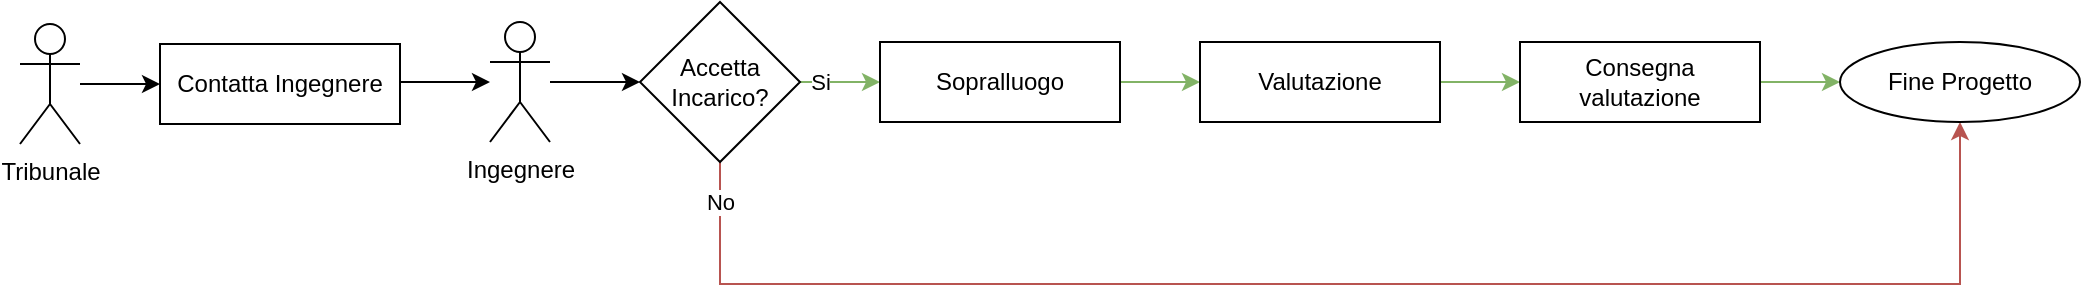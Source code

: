 <mxfile version="14.6.13" type="device"><diagram id="pNRjopo4yk9fHmNJWrH2" name="Pagina-1"><mxGraphModel dx="256" dy="158" grid="1" gridSize="10" guides="1" tooltips="1" connect="1" arrows="1" fold="1" page="1" pageScale="1" pageWidth="827" pageHeight="1169" math="0" shadow="0"><root><mxCell id="0"/><mxCell id="1" parent="0"/><mxCell id="0hbMnnoIoV3Oo_S4avbV-4" style="edgeStyle=orthogonalEdgeStyle;rounded=0;orthogonalLoop=1;jettySize=auto;html=1;" parent="1" source="0hbMnnoIoV3Oo_S4avbV-1" target="0hbMnnoIoV3Oo_S4avbV-15" edge="1"><mxGeometry relative="1" as="geometry"><mxPoint x="390" y="336" as="targetPoint"/></mxGeometry></mxCell><mxCell id="0hbMnnoIoV3Oo_S4avbV-1" value="Tribunale" style="shape=umlActor;verticalLabelPosition=bottom;verticalAlign=top;html=1;" parent="1" vertex="1"><mxGeometry x="330" y="311" width="30" height="60" as="geometry"/></mxCell><mxCell id="0hbMnnoIoV3Oo_S4avbV-9" style="edgeStyle=orthogonalEdgeStyle;rounded=0;orthogonalLoop=1;jettySize=auto;html=1;" parent="1" target="0hbMnnoIoV3Oo_S4avbV-8" edge="1"><mxGeometry relative="1" as="geometry"><mxPoint x="510" y="336" as="sourcePoint"/><Array as="points"><mxPoint x="510" y="340"/></Array></mxGeometry></mxCell><mxCell id="0hbMnnoIoV3Oo_S4avbV-16" style="edgeStyle=orthogonalEdgeStyle;rounded=0;orthogonalLoop=1;jettySize=auto;html=1;" parent="1" source="0hbMnnoIoV3Oo_S4avbV-8" target="0hbMnnoIoV3Oo_S4avbV-14" edge="1"><mxGeometry relative="1" as="geometry"/></mxCell><mxCell id="0hbMnnoIoV3Oo_S4avbV-8" value="Ingegnere" style="shape=umlActor;verticalLabelPosition=bottom;verticalAlign=top;html=1;" parent="1" vertex="1"><mxGeometry x="565" y="310" width="30" height="60" as="geometry"/></mxCell><mxCell id="0hbMnnoIoV3Oo_S4avbV-23" style="edgeStyle=orthogonalEdgeStyle;rounded=0;orthogonalLoop=1;jettySize=auto;html=1;fillColor=#f8cecc;strokeColor=#b85450;" parent="1" source="0hbMnnoIoV3Oo_S4avbV-14" target="0hbMnnoIoV3Oo_S4avbV-22" edge="1"><mxGeometry relative="1" as="geometry"><Array as="points"><mxPoint x="980" y="441"/><mxPoint x="980" y="441"/></Array></mxGeometry></mxCell><mxCell id="0hbMnnoIoV3Oo_S4avbV-25" value="No" style="edgeLabel;html=1;align=center;verticalAlign=middle;resizable=0;points=[];" parent="0hbMnnoIoV3Oo_S4avbV-23" vertex="1" connectable="0"><mxGeometry x="-0.233" y="-1" relative="1" as="geometry"><mxPoint x="-231" y="-42" as="offset"/></mxGeometry></mxCell><mxCell id="0hbMnnoIoV3Oo_S4avbV-24" value="Si" style="edgeStyle=orthogonalEdgeStyle;rounded=0;orthogonalLoop=1;jettySize=auto;html=1;fillColor=#d5e8d4;strokeColor=#82b366;" parent="1" source="0hbMnnoIoV3Oo_S4avbV-14" target="0hbMnnoIoV3Oo_S4avbV-18" edge="1"><mxGeometry x="-0.5" relative="1" as="geometry"><Array as="points"><mxPoint x="720" y="340"/><mxPoint x="720" y="340"/></Array><mxPoint as="offset"/></mxGeometry></mxCell><mxCell id="0hbMnnoIoV3Oo_S4avbV-14" value="Accetta Incarico?" style="rhombus;whiteSpace=wrap;html=1;" parent="1" vertex="1"><mxGeometry x="640" y="300" width="80" height="80" as="geometry"/></mxCell><mxCell id="0hbMnnoIoV3Oo_S4avbV-15" value="Contatta Ingegnere" style="rounded=0;whiteSpace=wrap;html=1;" parent="1" vertex="1"><mxGeometry x="400" y="321" width="120" height="40" as="geometry"/></mxCell><mxCell id="0hbMnnoIoV3Oo_S4avbV-26" style="edgeStyle=orthogonalEdgeStyle;rounded=0;orthogonalLoop=1;jettySize=auto;html=1;fillColor=#d5e8d4;strokeColor=#82b366;" parent="1" source="0hbMnnoIoV3Oo_S4avbV-18" target="0hbMnnoIoV3Oo_S4avbV-20" edge="1"><mxGeometry relative="1" as="geometry"/></mxCell><mxCell id="0hbMnnoIoV3Oo_S4avbV-18" value="Sopralluogo" style="rounded=0;whiteSpace=wrap;html=1;" parent="1" vertex="1"><mxGeometry x="760" y="320" width="120" height="40" as="geometry"/></mxCell><mxCell id="0hbMnnoIoV3Oo_S4avbV-27" style="edgeStyle=orthogonalEdgeStyle;rounded=0;orthogonalLoop=1;jettySize=auto;html=1;fillColor=#d5e8d4;strokeColor=#82b366;" parent="1" source="0hbMnnoIoV3Oo_S4avbV-20" target="0hbMnnoIoV3Oo_S4avbV-21" edge="1"><mxGeometry relative="1" as="geometry"/></mxCell><mxCell id="0hbMnnoIoV3Oo_S4avbV-20" value="Valutazione" style="rounded=0;whiteSpace=wrap;html=1;" parent="1" vertex="1"><mxGeometry x="920" y="320" width="120" height="40" as="geometry"/></mxCell><mxCell id="0hbMnnoIoV3Oo_S4avbV-28" style="edgeStyle=orthogonalEdgeStyle;rounded=0;orthogonalLoop=1;jettySize=auto;html=1;fillColor=#d5e8d4;strokeColor=#82b366;" parent="1" source="0hbMnnoIoV3Oo_S4avbV-21" target="0hbMnnoIoV3Oo_S4avbV-22" edge="1"><mxGeometry relative="1" as="geometry"/></mxCell><mxCell id="0hbMnnoIoV3Oo_S4avbV-21" value="Consegna valutazione" style="rounded=0;whiteSpace=wrap;html=1;" parent="1" vertex="1"><mxGeometry x="1080" y="320" width="120" height="40" as="geometry"/></mxCell><mxCell id="0hbMnnoIoV3Oo_S4avbV-22" value="Fine Progetto" style="ellipse;whiteSpace=wrap;html=1;" parent="1" vertex="1"><mxGeometry x="1240" y="320" width="120" height="40" as="geometry"/></mxCell></root></mxGraphModel></diagram></mxfile>